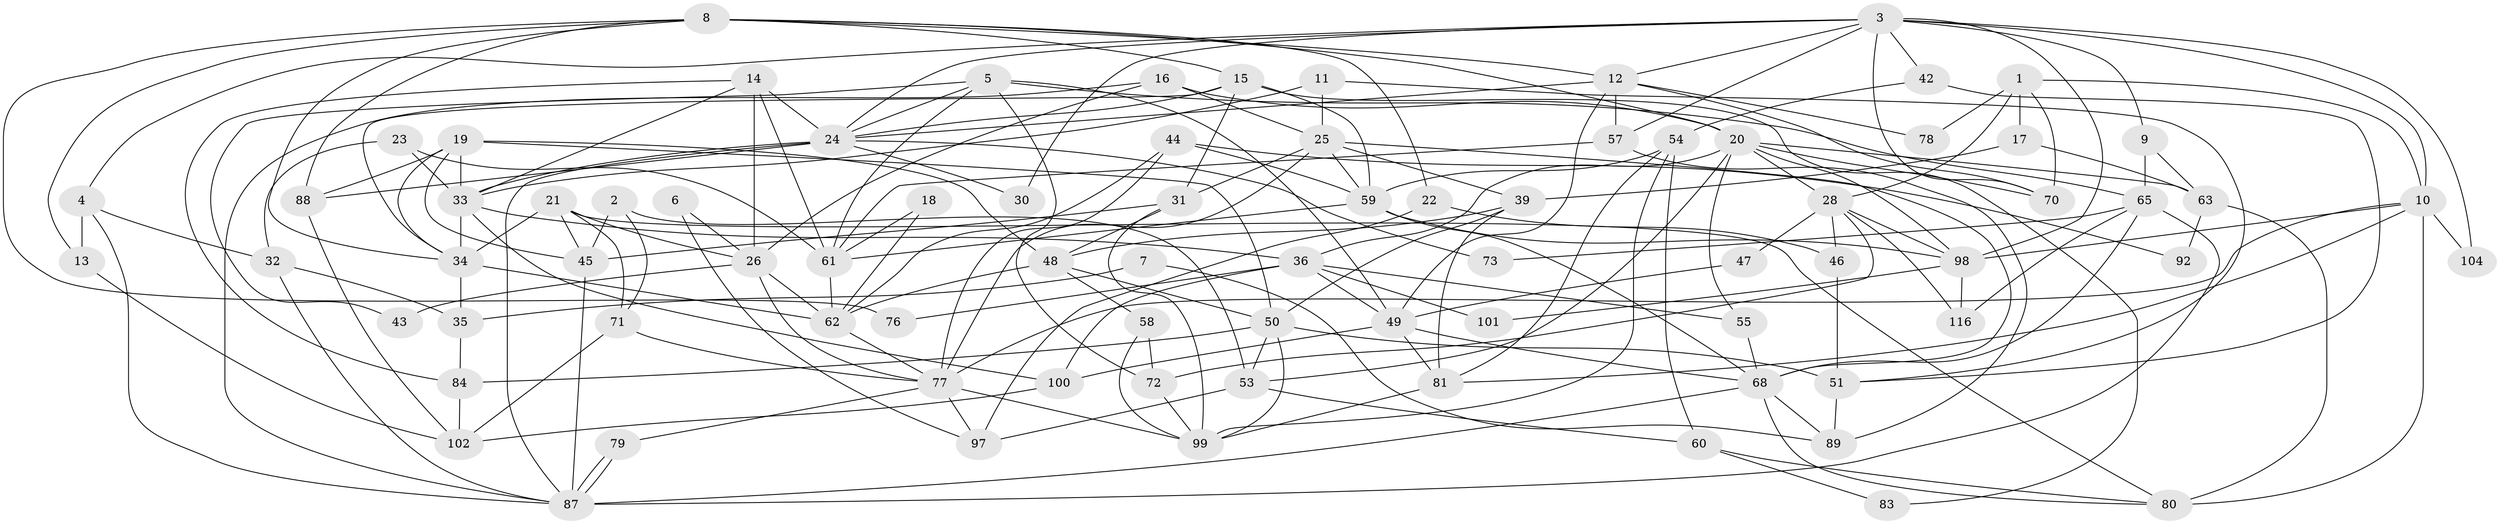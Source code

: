 // Generated by graph-tools (version 1.1) at 2025/24/03/03/25 07:24:00]
// undirected, 81 vertices, 195 edges
graph export_dot {
graph [start="1"]
  node [color=gray90,style=filled];
  1;
  2 [super="+67"];
  3 [super="+52"];
  4 [super="+110"];
  5;
  6;
  7;
  8 [super="+94"];
  9;
  10 [super="+112"];
  11;
  12 [super="+93"];
  13;
  14;
  15 [super="+29"];
  16 [super="+91"];
  17;
  18 [super="+40"];
  19 [super="+117"];
  20 [super="+74"];
  21 [super="+27"];
  22;
  23;
  24 [super="+38"];
  25 [super="+37"];
  26;
  28;
  30;
  31;
  32;
  33 [super="+105"];
  34 [super="+41"];
  35 [super="+96"];
  36 [super="+85"];
  39;
  42;
  43;
  44;
  45 [super="+64"];
  46;
  47 [super="+90"];
  48;
  49 [super="+82"];
  50 [super="+66"];
  51 [super="+108"];
  53;
  54 [super="+56"];
  55;
  57;
  58;
  59 [super="+69"];
  60 [super="+86"];
  61 [super="+111"];
  62 [super="+107"];
  63 [super="+75"];
  65 [super="+95"];
  68 [super="+106"];
  70;
  71;
  72 [super="+115"];
  73;
  76;
  77 [super="+109"];
  78;
  79;
  80;
  81 [super="+114"];
  83;
  84;
  87 [super="+103"];
  88;
  89;
  92;
  97;
  98;
  99 [super="+113"];
  100;
  101;
  102;
  104;
  116;
  1 -- 10;
  1 -- 17;
  1 -- 28;
  1 -- 70;
  1 -- 78;
  2 -- 53;
  2 -- 45;
  2 -- 71;
  3 -- 70;
  3 -- 12;
  3 -- 9;
  3 -- 24;
  3 -- 98;
  3 -- 104;
  3 -- 10;
  3 -- 42;
  3 -- 57;
  3 -- 30;
  3 -- 4;
  4 -- 87;
  4 -- 13;
  4 -- 32;
  5 -- 43;
  5 -- 49;
  5 -- 65;
  5 -- 72;
  5 -- 24;
  5 -- 61;
  6 -- 97;
  6 -- 26;
  7 -- 89;
  7 -- 35;
  8 -- 15;
  8 -- 34;
  8 -- 22;
  8 -- 88;
  8 -- 76;
  8 -- 13;
  8 -- 20;
  8 -- 12;
  9 -- 63;
  9 -- 65;
  10 -- 81;
  10 -- 98;
  10 -- 77;
  10 -- 80;
  10 -- 104;
  11 -- 33;
  11 -- 51;
  11 -- 25;
  12 -- 70;
  12 -- 57;
  12 -- 78;
  12 -- 24;
  12 -- 49;
  13 -- 102;
  14 -- 61;
  14 -- 33;
  14 -- 26;
  14 -- 84;
  14 -- 24;
  15 -- 59;
  15 -- 83;
  15 -- 24;
  15 -- 34;
  15 -- 31;
  16 -- 26;
  16 -- 87;
  16 -- 20;
  16 -- 25;
  17 -- 39;
  17 -- 63;
  18 -- 62;
  18 -- 61;
  19 -- 48;
  19 -- 33;
  19 -- 88;
  19 -- 45;
  19 -- 34;
  19 -- 50;
  20 -- 28;
  20 -- 53;
  20 -- 98;
  20 -- 36;
  20 -- 70;
  20 -- 55;
  20 -- 63;
  21 -- 80;
  21 -- 34;
  21 -- 71;
  21 -- 26;
  21 -- 45;
  22 -- 97;
  22 -- 46;
  23 -- 32;
  23 -- 33;
  23 -- 61;
  24 -- 30;
  24 -- 88;
  24 -- 33;
  24 -- 73;
  24 -- 87;
  25 -- 39;
  25 -- 31;
  25 -- 68;
  25 -- 77;
  25 -- 59;
  26 -- 62;
  26 -- 43;
  26 -- 77;
  28 -- 116;
  28 -- 46;
  28 -- 47 [weight=2];
  28 -- 98;
  28 -- 72;
  31 -- 48;
  31 -- 45;
  31 -- 99;
  32 -- 87;
  32 -- 35;
  33 -- 34;
  33 -- 100;
  33 -- 36;
  34 -- 35;
  34 -- 62;
  35 -- 84;
  36 -- 76;
  36 -- 101;
  36 -- 100;
  36 -- 55;
  36 -- 49;
  39 -- 50;
  39 -- 81;
  39 -- 48;
  42 -- 51;
  42 -- 54;
  44 -- 77;
  44 -- 62;
  44 -- 92;
  44 -- 59;
  45 -- 87;
  46 -- 51;
  47 -- 49;
  48 -- 58;
  48 -- 62;
  48 -- 50;
  49 -- 100;
  49 -- 81;
  49 -- 68;
  50 -- 84;
  50 -- 99;
  50 -- 51;
  50 -- 53;
  51 -- 89;
  53 -- 60;
  53 -- 97;
  54 -- 99;
  54 -- 81;
  54 -- 60;
  54 -- 59;
  55 -- 68;
  57 -- 89;
  57 -- 61;
  58 -- 72;
  58 -- 99;
  59 -- 98;
  59 -- 61;
  59 -- 68;
  60 -- 80;
  60 -- 83;
  61 -- 62;
  62 -- 77;
  63 -- 92;
  63 -- 80;
  65 -- 68;
  65 -- 73;
  65 -- 116;
  65 -- 87;
  68 -- 80;
  68 -- 87;
  68 -- 89;
  71 -- 102;
  71 -- 77;
  72 -- 99;
  77 -- 97;
  77 -- 99;
  77 -- 79;
  79 -- 87;
  79 -- 87;
  81 -- 99;
  84 -- 102;
  88 -- 102;
  98 -- 101;
  98 -- 116;
  100 -- 102;
}
